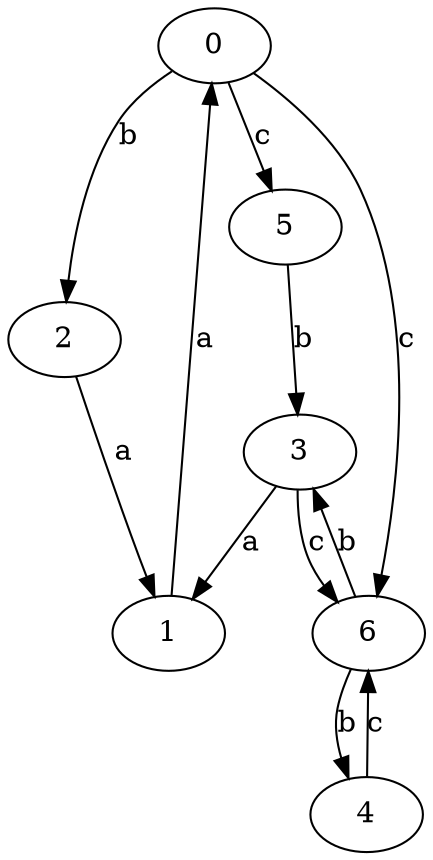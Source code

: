 strict digraph  {
0;
1;
2;
3;
4;
5;
6;
0 -> 2  [label=b];
0 -> 5  [label=c];
0 -> 6  [label=c];
1 -> 0  [label=a];
2 -> 1  [label=a];
3 -> 1  [label=a];
3 -> 6  [label=c];
4 -> 6  [label=c];
5 -> 3  [label=b];
6 -> 3  [label=b];
6 -> 4  [label=b];
}
